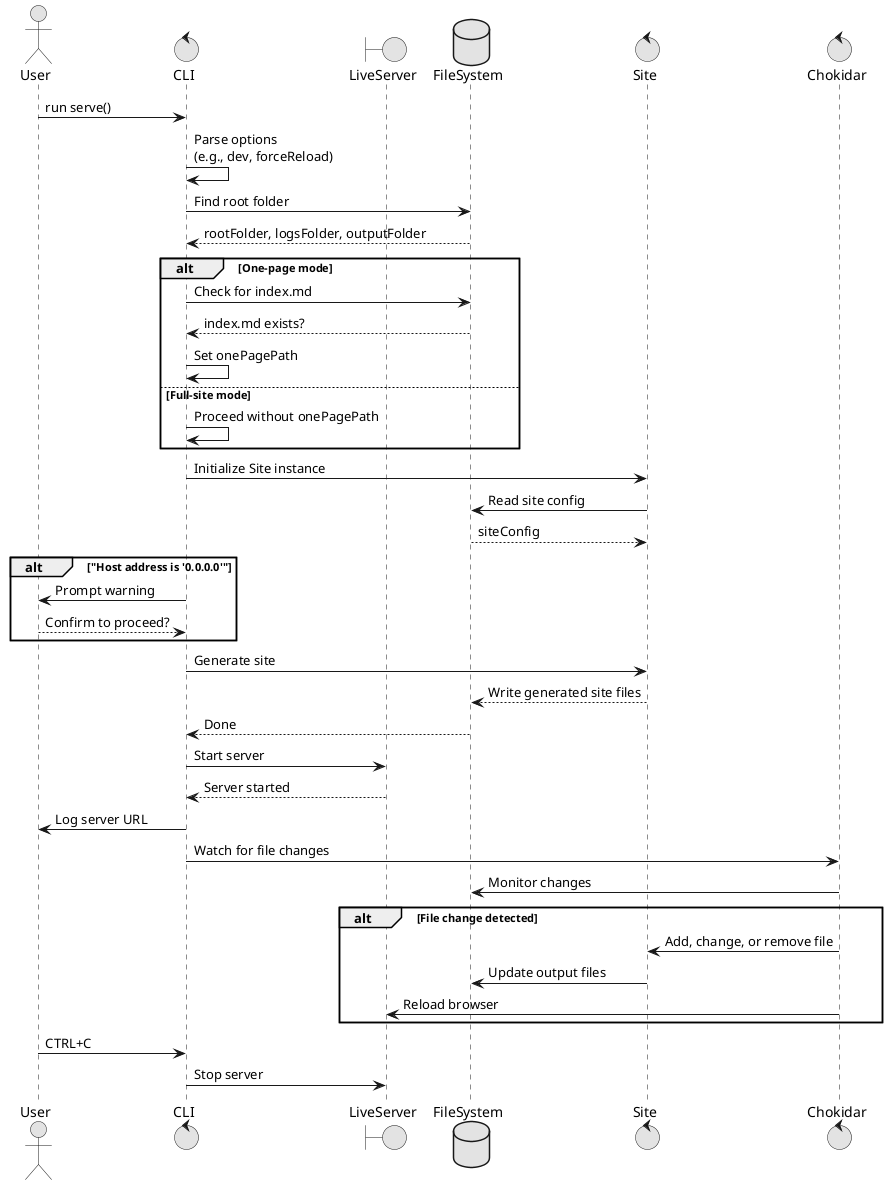 @startuml
!define darkmode true

skinparam monochrome true
skinparam classAttributeIconSize 0
skinparam shadowing false

actor User
control CLI
boundary LiveServer
database FileSystem
control Site
control Chokidar

User -> CLI: run serve()
CLI -> CLI: Parse options\n(e.g., dev, forceReload)
CLI -> FileSystem: Find root folder
FileSystem --> CLI: rootFolder, logsFolder, outputFolder

alt One-page mode
    CLI -> FileSystem: Check for index.md
    FileSystem --> CLI: index.md exists?
    CLI -> CLI: Set onePagePath
else Full-site mode
    CLI -> CLI: Proceed without onePagePath
end

CLI -> Site: Initialize Site instance
Site -> FileSystem: Read site config
FileSystem --> Site: siteConfig

alt "Host address is '0.0.0.0'"
    CLI -> User: Prompt warning
    User --> CLI: Confirm to proceed?
end

CLI -> Site: Generate site
Site --> FileSystem: Write generated site files
FileSystem --> CLI: Done

CLI -> LiveServer: Start server
LiveServer --> CLI: Server started
CLI -> User: Log server URL

CLI -> Chokidar: Watch for file changes
Chokidar -> FileSystem: Monitor changes

alt File change detected
    Chokidar -> Site: Add, change, or remove file
    Site -> FileSystem: Update output files
    Chokidar -> LiveServer: Reload browser
end

User -> CLI: CTRL+C
CLI -> LiveServer: Stop server
@enduml
